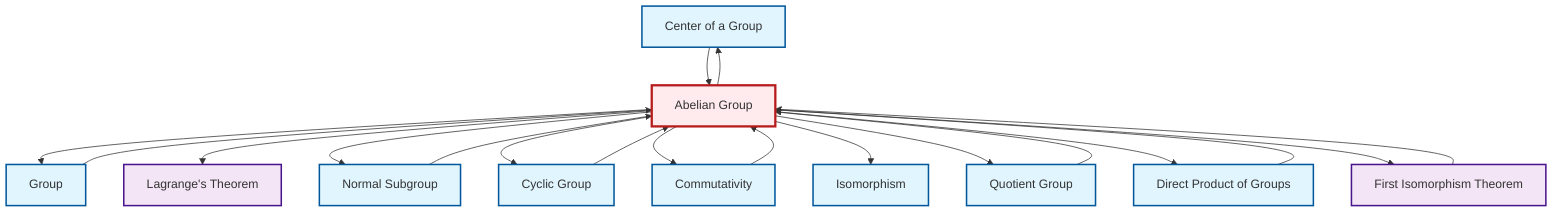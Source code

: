 graph TD
    classDef definition fill:#e1f5fe,stroke:#01579b,stroke-width:2px
    classDef theorem fill:#f3e5f5,stroke:#4a148c,stroke-width:2px
    classDef axiom fill:#fff3e0,stroke:#e65100,stroke-width:2px
    classDef example fill:#e8f5e9,stroke:#1b5e20,stroke-width:2px
    classDef current fill:#ffebee,stroke:#b71c1c,stroke-width:3px
    def-center-of-group["Center of a Group"]:::definition
    def-direct-product["Direct Product of Groups"]:::definition
    def-isomorphism["Isomorphism"]:::definition
    thm-lagrange["Lagrange's Theorem"]:::theorem
    def-commutativity["Commutativity"]:::definition
    def-quotient-group["Quotient Group"]:::definition
    def-group["Group"]:::definition
    def-normal-subgroup["Normal Subgroup"]:::definition
    def-abelian-group["Abelian Group"]:::definition
    def-cyclic-group["Cyclic Group"]:::definition
    thm-first-isomorphism["First Isomorphism Theorem"]:::theorem
    def-abelian-group --> def-group
    def-abelian-group --> thm-lagrange
    def-center-of-group --> def-abelian-group
    def-abelian-group --> def-normal-subgroup
    def-commutativity --> def-abelian-group
    def-normal-subgroup --> def-abelian-group
    thm-first-isomorphism --> def-abelian-group
    def-abelian-group --> def-cyclic-group
    def-group --> def-abelian-group
    def-abelian-group --> def-commutativity
    def-abelian-group --> def-isomorphism
    def-direct-product --> def-abelian-group
    def-abelian-group --> def-quotient-group
    def-cyclic-group --> def-abelian-group
    def-abelian-group --> def-direct-product
    def-abelian-group --> def-center-of-group
    def-abelian-group --> thm-first-isomorphism
    def-quotient-group --> def-abelian-group
    class def-abelian-group current